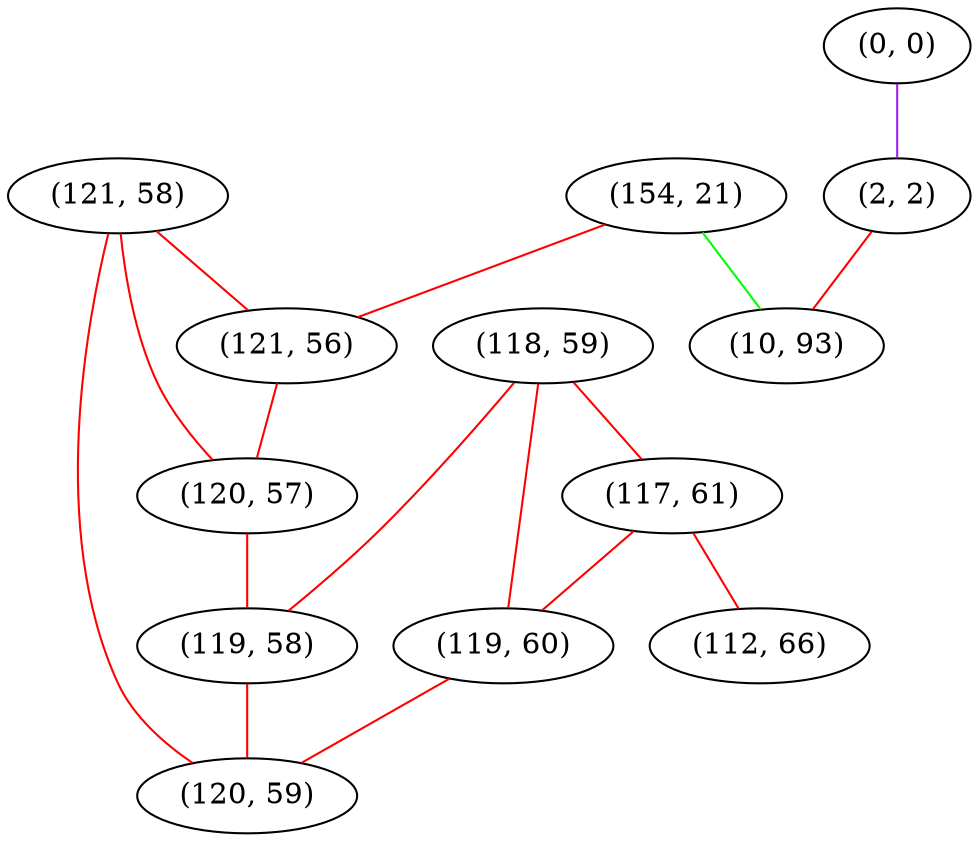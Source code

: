 graph "" {
"(121, 58)";
"(154, 21)";
"(0, 0)";
"(118, 59)";
"(121, 56)";
"(117, 61)";
"(112, 66)";
"(120, 57)";
"(119, 60)";
"(119, 58)";
"(2, 2)";
"(10, 93)";
"(120, 59)";
"(121, 58)" -- "(120, 57)"  [color=red, key=0, weight=1];
"(121, 58)" -- "(121, 56)"  [color=red, key=0, weight=1];
"(121, 58)" -- "(120, 59)"  [color=red, key=0, weight=1];
"(154, 21)" -- "(10, 93)"  [color=green, key=0, weight=2];
"(154, 21)" -- "(121, 56)"  [color=red, key=0, weight=1];
"(0, 0)" -- "(2, 2)"  [color=purple, key=0, weight=4];
"(118, 59)" -- "(119, 60)"  [color=red, key=0, weight=1];
"(118, 59)" -- "(117, 61)"  [color=red, key=0, weight=1];
"(118, 59)" -- "(119, 58)"  [color=red, key=0, weight=1];
"(121, 56)" -- "(120, 57)"  [color=red, key=0, weight=1];
"(117, 61)" -- "(119, 60)"  [color=red, key=0, weight=1];
"(117, 61)" -- "(112, 66)"  [color=red, key=0, weight=1];
"(120, 57)" -- "(119, 58)"  [color=red, key=0, weight=1];
"(119, 60)" -- "(120, 59)"  [color=red, key=0, weight=1];
"(119, 58)" -- "(120, 59)"  [color=red, key=0, weight=1];
"(2, 2)" -- "(10, 93)"  [color=red, key=0, weight=1];
}
